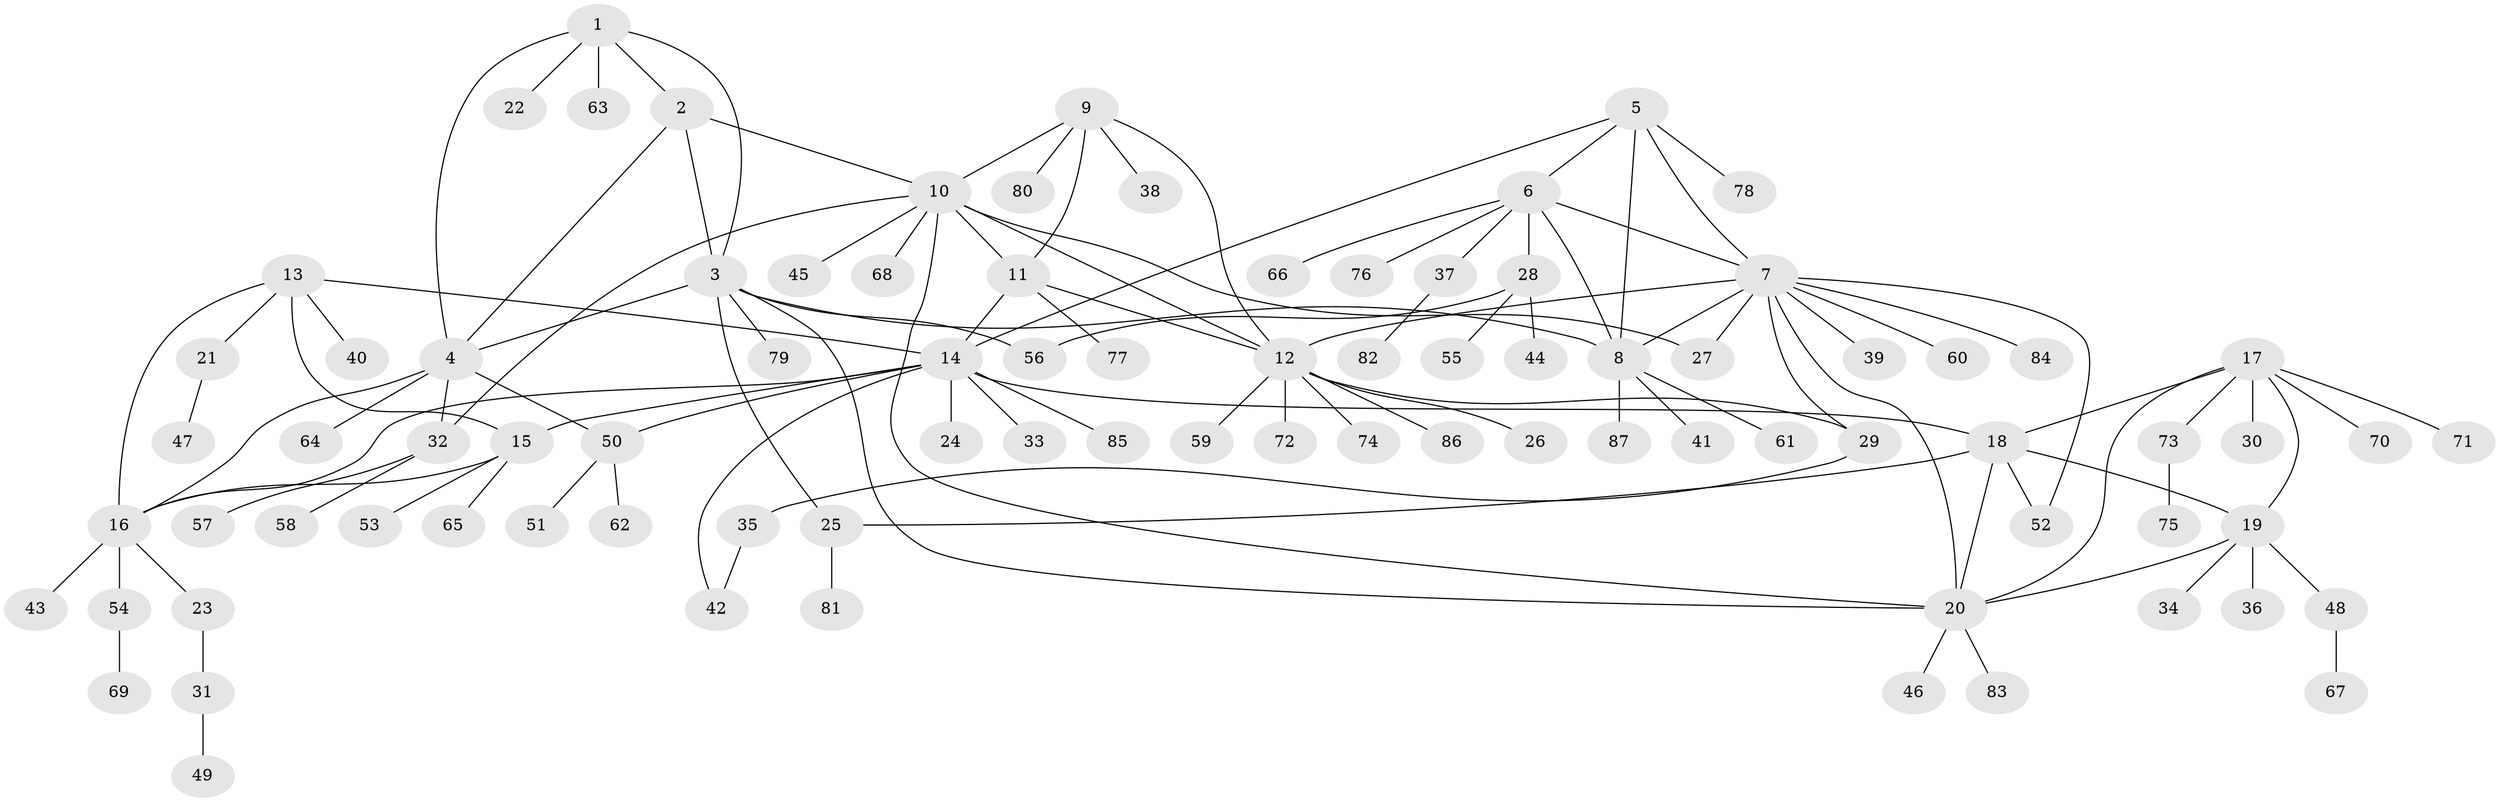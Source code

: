 // Generated by graph-tools (version 1.1) at 2025/26/03/09/25 03:26:47]
// undirected, 87 vertices, 115 edges
graph export_dot {
graph [start="1"]
  node [color=gray90,style=filled];
  1;
  2;
  3;
  4;
  5;
  6;
  7;
  8;
  9;
  10;
  11;
  12;
  13;
  14;
  15;
  16;
  17;
  18;
  19;
  20;
  21;
  22;
  23;
  24;
  25;
  26;
  27;
  28;
  29;
  30;
  31;
  32;
  33;
  34;
  35;
  36;
  37;
  38;
  39;
  40;
  41;
  42;
  43;
  44;
  45;
  46;
  47;
  48;
  49;
  50;
  51;
  52;
  53;
  54;
  55;
  56;
  57;
  58;
  59;
  60;
  61;
  62;
  63;
  64;
  65;
  66;
  67;
  68;
  69;
  70;
  71;
  72;
  73;
  74;
  75;
  76;
  77;
  78;
  79;
  80;
  81;
  82;
  83;
  84;
  85;
  86;
  87;
  1 -- 2;
  1 -- 3;
  1 -- 4;
  1 -- 22;
  1 -- 63;
  2 -- 3;
  2 -- 4;
  2 -- 10;
  3 -- 4;
  3 -- 8;
  3 -- 20;
  3 -- 25;
  3 -- 56;
  3 -- 79;
  4 -- 16;
  4 -- 32;
  4 -- 50;
  4 -- 64;
  5 -- 6;
  5 -- 7;
  5 -- 8;
  5 -- 14;
  5 -- 78;
  6 -- 7;
  6 -- 8;
  6 -- 28;
  6 -- 37;
  6 -- 66;
  6 -- 76;
  7 -- 8;
  7 -- 12;
  7 -- 20;
  7 -- 27;
  7 -- 29;
  7 -- 39;
  7 -- 52;
  7 -- 60;
  7 -- 84;
  8 -- 41;
  8 -- 61;
  8 -- 87;
  9 -- 10;
  9 -- 11;
  9 -- 12;
  9 -- 38;
  9 -- 80;
  10 -- 11;
  10 -- 12;
  10 -- 20;
  10 -- 27;
  10 -- 32;
  10 -- 45;
  10 -- 68;
  11 -- 12;
  11 -- 14;
  11 -- 77;
  12 -- 26;
  12 -- 29;
  12 -- 59;
  12 -- 72;
  12 -- 74;
  12 -- 86;
  13 -- 14;
  13 -- 15;
  13 -- 16;
  13 -- 21;
  13 -- 40;
  14 -- 15;
  14 -- 16;
  14 -- 18;
  14 -- 24;
  14 -- 33;
  14 -- 42;
  14 -- 50;
  14 -- 85;
  15 -- 16;
  15 -- 53;
  15 -- 65;
  16 -- 23;
  16 -- 43;
  16 -- 54;
  17 -- 18;
  17 -- 19;
  17 -- 20;
  17 -- 30;
  17 -- 70;
  17 -- 71;
  17 -- 73;
  18 -- 19;
  18 -- 20;
  18 -- 25;
  18 -- 52;
  19 -- 20;
  19 -- 34;
  19 -- 36;
  19 -- 48;
  20 -- 46;
  20 -- 83;
  21 -- 47;
  23 -- 31;
  25 -- 81;
  28 -- 44;
  28 -- 55;
  28 -- 56;
  29 -- 35;
  31 -- 49;
  32 -- 57;
  32 -- 58;
  35 -- 42;
  37 -- 82;
  48 -- 67;
  50 -- 51;
  50 -- 62;
  54 -- 69;
  73 -- 75;
}
